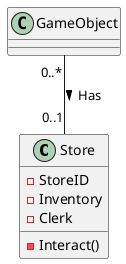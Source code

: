 @startuml Store
class Store {
    -StoreID
    -Inventory
    -Clerk
    -Interact()
}
class GameObject

GameObject "0..*" -down- "0..1" Store : "Has >"
@enduml